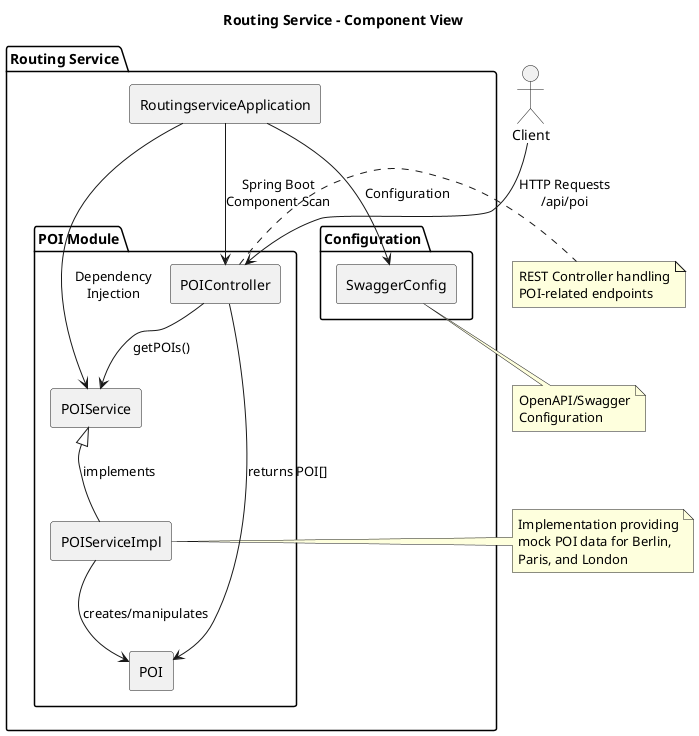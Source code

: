 @startuml
' Routing Service Component Diagram
title Routing Service - Component View

' Define styles
skinparam componentStyle rectangle
skinparam shadowing false

' Actor
actor "Client" as client

' Main Application Component
package "Routing Service" {
  [RoutingserviceApplication] as app
  
  package "POI Module" {
    [POIController] as controller
    [POIService] as service
    [POIServiceImpl] as serviceImpl
    [POI] as model
  }
  
  package "Configuration" {
    [SwaggerConfig] as swagger
  }
}

' Relationships
client --> controller : "HTTP Requests\n/api/poi"
controller --> service : "getPOIs()"
service <|-- serviceImpl : "implements"
serviceImpl --> model : "creates/manipulates"
controller --> model : "returns POI[]"
app --> controller : "Spring Boot\nComponent Scan"
app --> service : "Dependency\nInjection"
app --> swagger : "Configuration"

note right of controller
  REST Controller handling
  POI-related endpoints
end note

note right of serviceImpl
  Implementation providing
  mock POI data for Berlin,
  Paris, and London
end note

note bottom of swagger
  OpenAPI/Swagger
  Configuration
end note

@enduml
